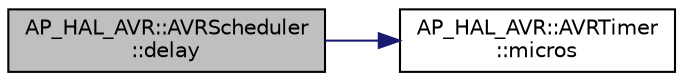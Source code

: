 digraph "AP_HAL_AVR::AVRScheduler::delay"
{
 // INTERACTIVE_SVG=YES
  edge [fontname="Helvetica",fontsize="10",labelfontname="Helvetica",labelfontsize="10"];
  node [fontname="Helvetica",fontsize="10",shape=record];
  rankdir="LR";
  Node1 [label="AP_HAL_AVR::AVRScheduler\l::delay",height=0.2,width=0.4,color="black", fillcolor="grey75", style="filled" fontcolor="black"];
  Node1 -> Node2 [color="midnightblue",fontsize="10",style="solid",fontname="Helvetica"];
  Node2 [label="AP_HAL_AVR::AVRTimer\l::micros",height=0.2,width=0.4,color="black", fillcolor="white", style="filled",URL="$classAP__HAL__AVR_1_1AVRTimer.html#ac78c6bce763ee5a6b21a8ea77431f382"];
}
